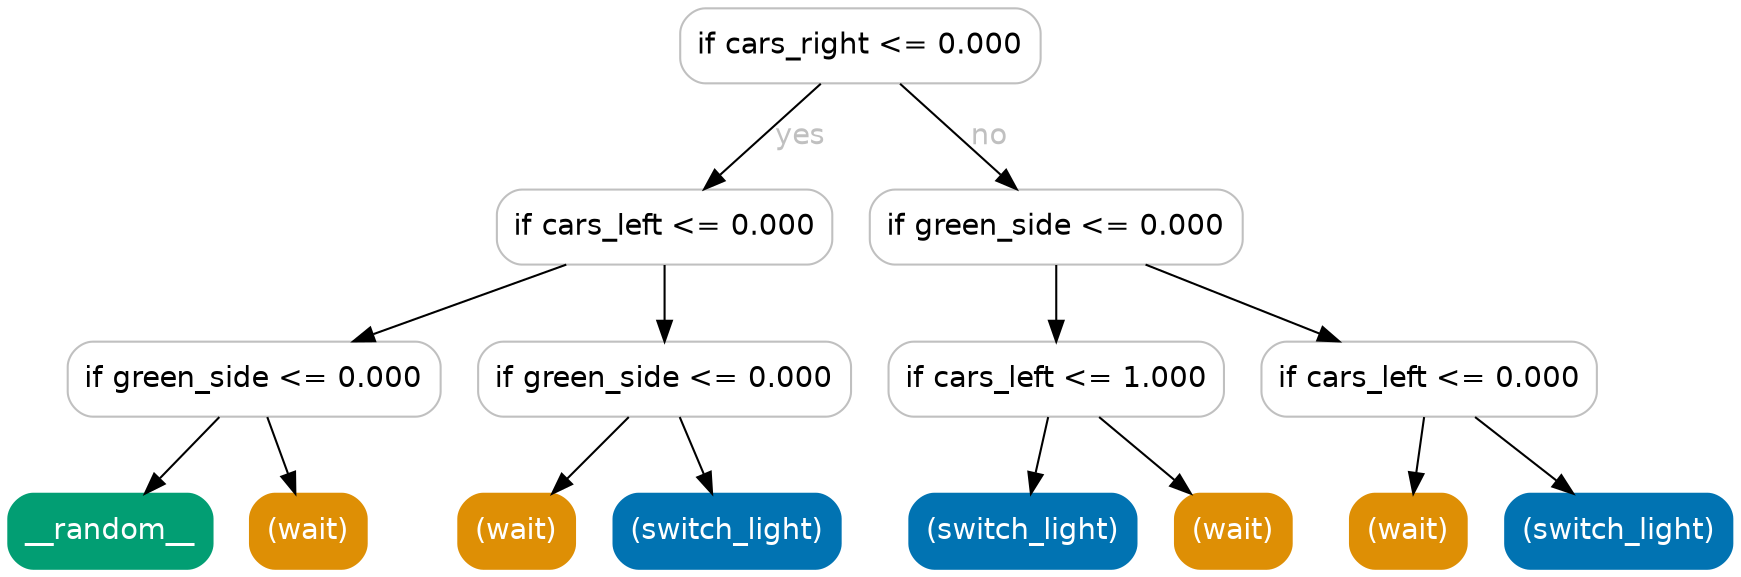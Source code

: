 digraph Tree {
	graph [bb="0,0,827.5,269"];
	node [color=gray,
		fillcolor=white,
		fontname=helvetica,
		label="\N",
		shape=box,
		style="filled, rounded"
	];
	edge [fontname=helvetica];
	0	[height=0.5,
		label="if cars_right <= 0.000",
		pos="409,251",
		width=2.4028];
	1	[height=0.5,
		label="if cars_left <= 0.000",
		pos="315,164",
		width=2.2361];
	0 -> 1	[fontcolor=gray,
		label=yes,
		lp="380.5,207.5",
		pos="e,333.99,182.18 389.98,232.8 376.09,220.24 357.08,203.05 341.67,189.12"];
	8	[height=0.5,
		label="if green_side <= 0.000",
		pos="503,164",
		width=2.4861];
	0 -> 8	[fontcolor=gray,
		label=no,
		lp="471,207.5",
		pos="e,484.01,182.18 428.02,232.8 441.91,220.24 460.92,203.05 476.33,189.12"];
	2	[height=0.5,
		label="if green_side <= 0.000",
		pos="118,91",
		width=2.4861];
	1 -> 2	[fontcolor=gray,
		pos="e,165.48,109.11 267.81,145.99 240,135.97 204.6,123.21 175.2,112.62"];
	5	[height=0.5,
		label="if green_side <= 0.000",
		pos="315,91",
		width=2.4861];
	1 -> 5	[fontcolor=gray,
		pos="e,315,109.03 315,145.81 315,137.79 315,128.05 315,119.07"];
	3	[color="#029e73",
		fillcolor="#029e73",
		fontcolor=white,
		height=0.5,
		label=__random__,
		pos="49,18",
		width=1.3611];
	2 -> 3	[fontcolor=gray,
		pos="e,65.549,36.029 101.3,72.813 92.737,64.005 82.164,53.125 72.769,43.458"];
	4	[color="#de8f05",
		fillcolor="#de8f05",
		fontcolor=white,
		height=0.5,
		label="(wait)",
		pos="144,18",
		width=0.77778];
	2 -> 4	[fontcolor=gray,
		pos="e,137.76,36.029 124.29,72.813 127.3,64.615 130.95,54.623 134.3,45.485"];
	6	[color="#de8f05",
		fillcolor="#de8f05",
		fontcolor=white,
		height=0.5,
		label="(wait)",
		pos="244,18",
		width=0.77778];
	5 -> 6	[fontcolor=gray,
		pos="e,261.03,36.029 297.81,72.813 288.92,63.917 277.91,52.909 268.17,43.172"];
	7	[color="#0173b2",
		fillcolor="#0173b2",
		fontcolor=white,
		height=0.5,
		label="(switch_light)",
		pos="345,18",
		width=1.5139];
	5 -> 7	[fontcolor=gray,
		pos="e,337.8,36.029 322.26,72.813 325.73,64.615 329.95,54.623 333.81,45.485"];
	9	[height=0.5,
		label="if cars_left <= 1.000",
		pos="503,91",
		width=2.2361];
	8 -> 9	[fontcolor=gray,
		pos="e,503,109.03 503,145.81 503,137.79 503,128.05 503,119.07"];
	12	[height=0.5,
		label="if cars_left <= 0.000",
		pos="682,91",
		width=2.2361];
	8 -> 12	[fontcolor=gray,
		pos="e,638.85,109.11 545.87,145.99 570.93,136.06 602.75,123.43 629.32,112.89"];
	10	[color="#0173b2",
		fillcolor="#0173b2",
		fontcolor=white,
		height=0.5,
		label="(switch_light)",
		pos="487,18",
		width=1.5139];
	9 -> 10	[fontcolor=gray,
		pos="e,490.84,36.029 499.13,72.813 497.32,64.789 495.12,55.047 493.1,46.069"];
	11	[color="#de8f05",
		fillcolor="#de8f05",
		fontcolor=white,
		height=0.5,
		label="(wait)",
		pos="588,18",
		width=0.77778];
	9 -> 11	[fontcolor=gray,
		pos="e,567.61,36.029 523.58,72.813 534.43,63.743 547.92,52.477 559.75,42.6"];
	13	[color="#de8f05",
		fillcolor="#de8f05",
		fontcolor=white,
		height=0.5,
		label="(wait)",
		pos="672,18",
		width=0.77778];
	12 -> 13	[fontcolor=gray,
		pos="e,674.4,36.029 679.58,72.813 678.45,64.789 677.08,55.047 675.81,46.069"];
	14	[color="#0173b2",
		fillcolor="#0173b2",
		fontcolor=white,
		height=0.5,
		label="(switch_light)",
		pos="773,18",
		width=1.5139];
	12 -> 14	[fontcolor=gray,
		pos="e,751.17,36.029 704.03,72.813 715.77,63.656 730.37,52.26 743.12,42.316"];
}
